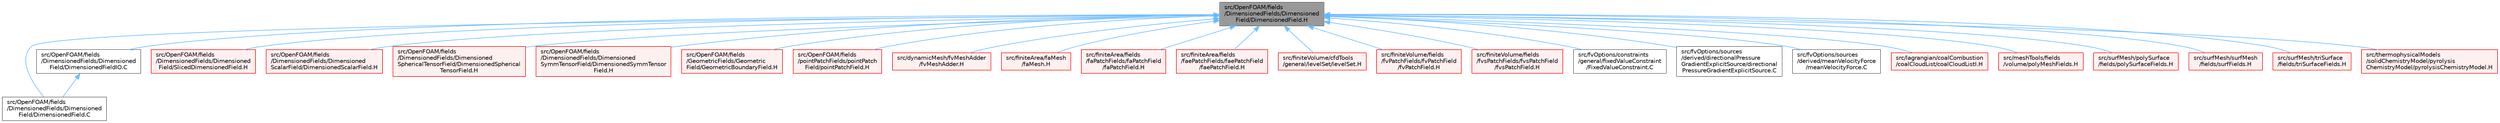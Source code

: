 digraph "src/OpenFOAM/fields/DimensionedFields/DimensionedField/DimensionedField.H"
{
 // LATEX_PDF_SIZE
  bgcolor="transparent";
  edge [fontname=Helvetica,fontsize=10,labelfontname=Helvetica,labelfontsize=10];
  node [fontname=Helvetica,fontsize=10,shape=box,height=0.2,width=0.4];
  Node1 [id="Node000001",label="src/OpenFOAM/fields\l/DimensionedFields/Dimensioned\lField/DimensionedField.H",height=0.2,width=0.4,color="gray40", fillcolor="grey60", style="filled", fontcolor="black",tooltip=" "];
  Node1 -> Node2 [id="edge1_Node000001_Node000002",dir="back",color="steelblue1",style="solid",tooltip=" "];
  Node2 [id="Node000002",label="src/OpenFOAM/fields\l/DimensionedFields/Dimensioned\lField/DimensionedField.C",height=0.2,width=0.4,color="grey40", fillcolor="white", style="filled",URL="$DimensionedField_8C.html",tooltip=" "];
  Node1 -> Node3 [id="edge2_Node000001_Node000003",dir="back",color="steelblue1",style="solid",tooltip=" "];
  Node3 [id="Node000003",label="src/OpenFOAM/fields\l/DimensionedFields/Dimensioned\lField/DimensionedFieldIO.C",height=0.2,width=0.4,color="grey40", fillcolor="white", style="filled",URL="$DimensionedFieldIO_8C.html",tooltip=" "];
  Node3 -> Node2 [id="edge3_Node000003_Node000002",dir="back",color="steelblue1",style="solid",tooltip=" "];
  Node1 -> Node4 [id="edge4_Node000001_Node000004",dir="back",color="steelblue1",style="solid",tooltip=" "];
  Node4 [id="Node000004",label="src/OpenFOAM/fields\l/DimensionedFields/Dimensioned\lField/SlicedDimensionedField.H",height=0.2,width=0.4,color="red", fillcolor="#FFF0F0", style="filled",URL="$SlicedDimensionedField_8H.html",tooltip=" "];
  Node1 -> Node2758 [id="edge5_Node000001_Node002758",dir="back",color="steelblue1",style="solid",tooltip=" "];
  Node2758 [id="Node002758",label="src/OpenFOAM/fields\l/DimensionedFields/Dimensioned\lScalarField/DimensionedScalarField.H",height=0.2,width=0.4,color="red", fillcolor="#FFF0F0", style="filled",URL="$DimensionedScalarField_8H.html",tooltip="Scalar specific part of the implementation of DimensionedField."];
  Node1 -> Node3032 [id="edge6_Node000001_Node003032",dir="back",color="steelblue1",style="solid",tooltip=" "];
  Node3032 [id="Node003032",label="src/OpenFOAM/fields\l/DimensionedFields/Dimensioned\lSphericalTensorField/DimensionedSpherical\lTensorField.H",height=0.2,width=0.4,color="red", fillcolor="#FFF0F0", style="filled",URL="$DimensionedSphericalTensorField_8H.html",tooltip="Specialisation of DimensionedField<T, GeoMesh> for sphericalTensor."];
  Node1 -> Node3036 [id="edge7_Node000001_Node003036",dir="back",color="steelblue1",style="solid",tooltip=" "];
  Node3036 [id="Node003036",label="src/OpenFOAM/fields\l/DimensionedFields/Dimensioned\lSymmTensorField/DimensionedSymmTensor\lField.H",height=0.2,width=0.4,color="red", fillcolor="#FFF0F0", style="filled",URL="$DimensionedSymmTensorField_8H.html",tooltip="SymmTensor specific part of the implementation of DimensionedField."];
  Node1 -> Node3038 [id="edge8_Node000001_Node003038",dir="back",color="steelblue1",style="solid",tooltip=" "];
  Node3038 [id="Node003038",label="src/OpenFOAM/fields\l/GeometricFields/Geometric\lField/GeometricBoundaryField.H",height=0.2,width=0.4,color="red", fillcolor="#FFF0F0", style="filled",URL="$GeometricBoundaryField_8H.html",tooltip=" "];
  Node1 -> Node3040 [id="edge9_Node000001_Node003040",dir="back",color="steelblue1",style="solid",tooltip=" "];
  Node3040 [id="Node003040",label="src/OpenFOAM/fields\l/pointPatchFields/pointPatch\lField/pointPatchField.H",height=0.2,width=0.4,color="red", fillcolor="#FFF0F0", style="filled",URL="$pointPatchField_8H.html",tooltip=" "];
  Node1 -> Node3159 [id="edge10_Node000001_Node003159",dir="back",color="steelblue1",style="solid",tooltip=" "];
  Node3159 [id="Node003159",label="src/dynamicMesh/fvMeshAdder\l/fvMeshAdder.H",height=0.2,width=0.4,color="red", fillcolor="#FFF0F0", style="filled",URL="$fvMeshAdder_8H.html",tooltip=" "];
  Node1 -> Node3160 [id="edge11_Node000001_Node003160",dir="back",color="steelblue1",style="solid",tooltip=" "];
  Node3160 [id="Node003160",label="src/finiteArea/faMesh\l/faMesh.H",height=0.2,width=0.4,color="red", fillcolor="#FFF0F0", style="filled",URL="$faMesh_8H.html",tooltip=" "];
  Node1 -> Node3246 [id="edge12_Node000001_Node003246",dir="back",color="steelblue1",style="solid",tooltip=" "];
  Node3246 [id="Node003246",label="src/finiteArea/fields\l/faPatchFields/faPatchField\l/faPatchField.H",height=0.2,width=0.4,color="red", fillcolor="#FFF0F0", style="filled",URL="$faPatchField_8H.html",tooltip=" "];
  Node1 -> Node3304 [id="edge13_Node000001_Node003304",dir="back",color="steelblue1",style="solid",tooltip=" "];
  Node3304 [id="Node003304",label="src/finiteArea/fields\l/faePatchFields/faePatchField\l/faePatchField.H",height=0.2,width=0.4,color="red", fillcolor="#FFF0F0", style="filled",URL="$faePatchField_8H.html",tooltip=" "];
  Node1 -> Node293 [id="edge14_Node000001_Node000293",dir="back",color="steelblue1",style="solid",tooltip=" "];
  Node293 [id="Node000293",label="src/finiteVolume/cfdTools\l/general/levelSet/levelSet.H",height=0.2,width=0.4,color="red", fillcolor="#FFF0F0", style="filled",URL="$levelSet_8H.html",tooltip=" "];
  Node1 -> Node3346 [id="edge15_Node000001_Node003346",dir="back",color="steelblue1",style="solid",tooltip=" "];
  Node3346 [id="Node003346",label="src/finiteVolume/fields\l/fvPatchFields/fvPatchField\l/fvPatchField.H",height=0.2,width=0.4,color="red", fillcolor="#FFF0F0", style="filled",URL="$fvPatchField_8H.html",tooltip=" "];
  Node1 -> Node3735 [id="edge16_Node000001_Node003735",dir="back",color="steelblue1",style="solid",tooltip=" "];
  Node3735 [id="Node003735",label="src/finiteVolume/fields\l/fvsPatchFields/fvsPatchField\l/fvsPatchField.H",height=0.2,width=0.4,color="red", fillcolor="#FFF0F0", style="filled",URL="$fvsPatchField_8H.html",tooltip=" "];
  Node1 -> Node876 [id="edge17_Node000001_Node000876",dir="back",color="steelblue1",style="solid",tooltip=" "];
  Node876 [id="Node000876",label="src/fvOptions/constraints\l/general/fixedValueConstraint\l/FixedValueConstraint.C",height=0.2,width=0.4,color="grey40", fillcolor="white", style="filled",URL="$FixedValueConstraint_8C.html",tooltip=" "];
  Node1 -> Node563 [id="edge18_Node000001_Node000563",dir="back",color="steelblue1",style="solid",tooltip=" "];
  Node563 [id="Node000563",label="src/fvOptions/sources\l/derived/directionalPressure\lGradientExplicitSource/directional\lPressureGradientExplicitSource.C",height=0.2,width=0.4,color="grey40", fillcolor="white", style="filled",URL="$directionalPressureGradientExplicitSource_8C.html",tooltip=" "];
  Node1 -> Node879 [id="edge19_Node000001_Node000879",dir="back",color="steelblue1",style="solid",tooltip=" "];
  Node879 [id="Node000879",label="src/fvOptions/sources\l/derived/meanVelocityForce\l/meanVelocityForce.C",height=0.2,width=0.4,color="grey40", fillcolor="white", style="filled",URL="$meanVelocityForce_8C.html",tooltip=" "];
  Node1 -> Node887 [id="edge20_Node000001_Node000887",dir="back",color="steelblue1",style="solid",tooltip=" "];
  Node887 [id="Node000887",label="src/lagrangian/coalCombustion\l/coalCloudList/coalCloudListI.H",height=0.2,width=0.4,color="red", fillcolor="#FFF0F0", style="filled",URL="$coalCloudListI_8H.html",tooltip=" "];
  Node1 -> Node3803 [id="edge21_Node000001_Node003803",dir="back",color="steelblue1",style="solid",tooltip=" "];
  Node3803 [id="Node003803",label="src/meshTools/fields\l/volume/polyMeshFields.H",height=0.2,width=0.4,color="red", fillcolor="#FFF0F0", style="filled",URL="$polyMeshFields_8H.html",tooltip="A polyMesh-based naming and storage for internal volume fields when a Foam::fvMesh is unavailable...."];
  Node1 -> Node3805 [id="edge22_Node000001_Node003805",dir="back",color="steelblue1",style="solid",tooltip=" "];
  Node3805 [id="Node003805",label="src/surfMesh/polySurface\l/fields/polySurfaceFields.H",height=0.2,width=0.4,color="red", fillcolor="#FFF0F0", style="filled",URL="$polySurfaceFields_8H.html",tooltip="Fields (face and point) for polySurface."];
  Node1 -> Node3809 [id="edge23_Node000001_Node003809",dir="back",color="steelblue1",style="solid",tooltip=" "];
  Node3809 [id="Node003809",label="src/surfMesh/surfMesh\l/fields/surfFields.H",height=0.2,width=0.4,color="red", fillcolor="#FFF0F0", style="filled",URL="$surfFields_8H.html",tooltip=" "];
  Node1 -> Node3813 [id="edge24_Node000001_Node003813",dir="back",color="steelblue1",style="solid",tooltip=" "];
  Node3813 [id="Node003813",label="src/surfMesh/triSurface\l/fields/triSurfaceFields.H",height=0.2,width=0.4,color="red", fillcolor="#FFF0F0", style="filled",URL="$triSurfaceFields_8H.html",tooltip="Fields for triSurface."];
  Node1 -> Node2323 [id="edge25_Node000001_Node002323",dir="back",color="steelblue1",style="solid",tooltip=" "];
  Node2323 [id="Node002323",label="src/thermophysicalModels\l/solidChemistryModel/pyrolysis\lChemistryModel/pyrolysisChemistryModel.H",height=0.2,width=0.4,color="red", fillcolor="#FFF0F0", style="filled",URL="$pyrolysisChemistryModel_8H.html",tooltip=" "];
}
